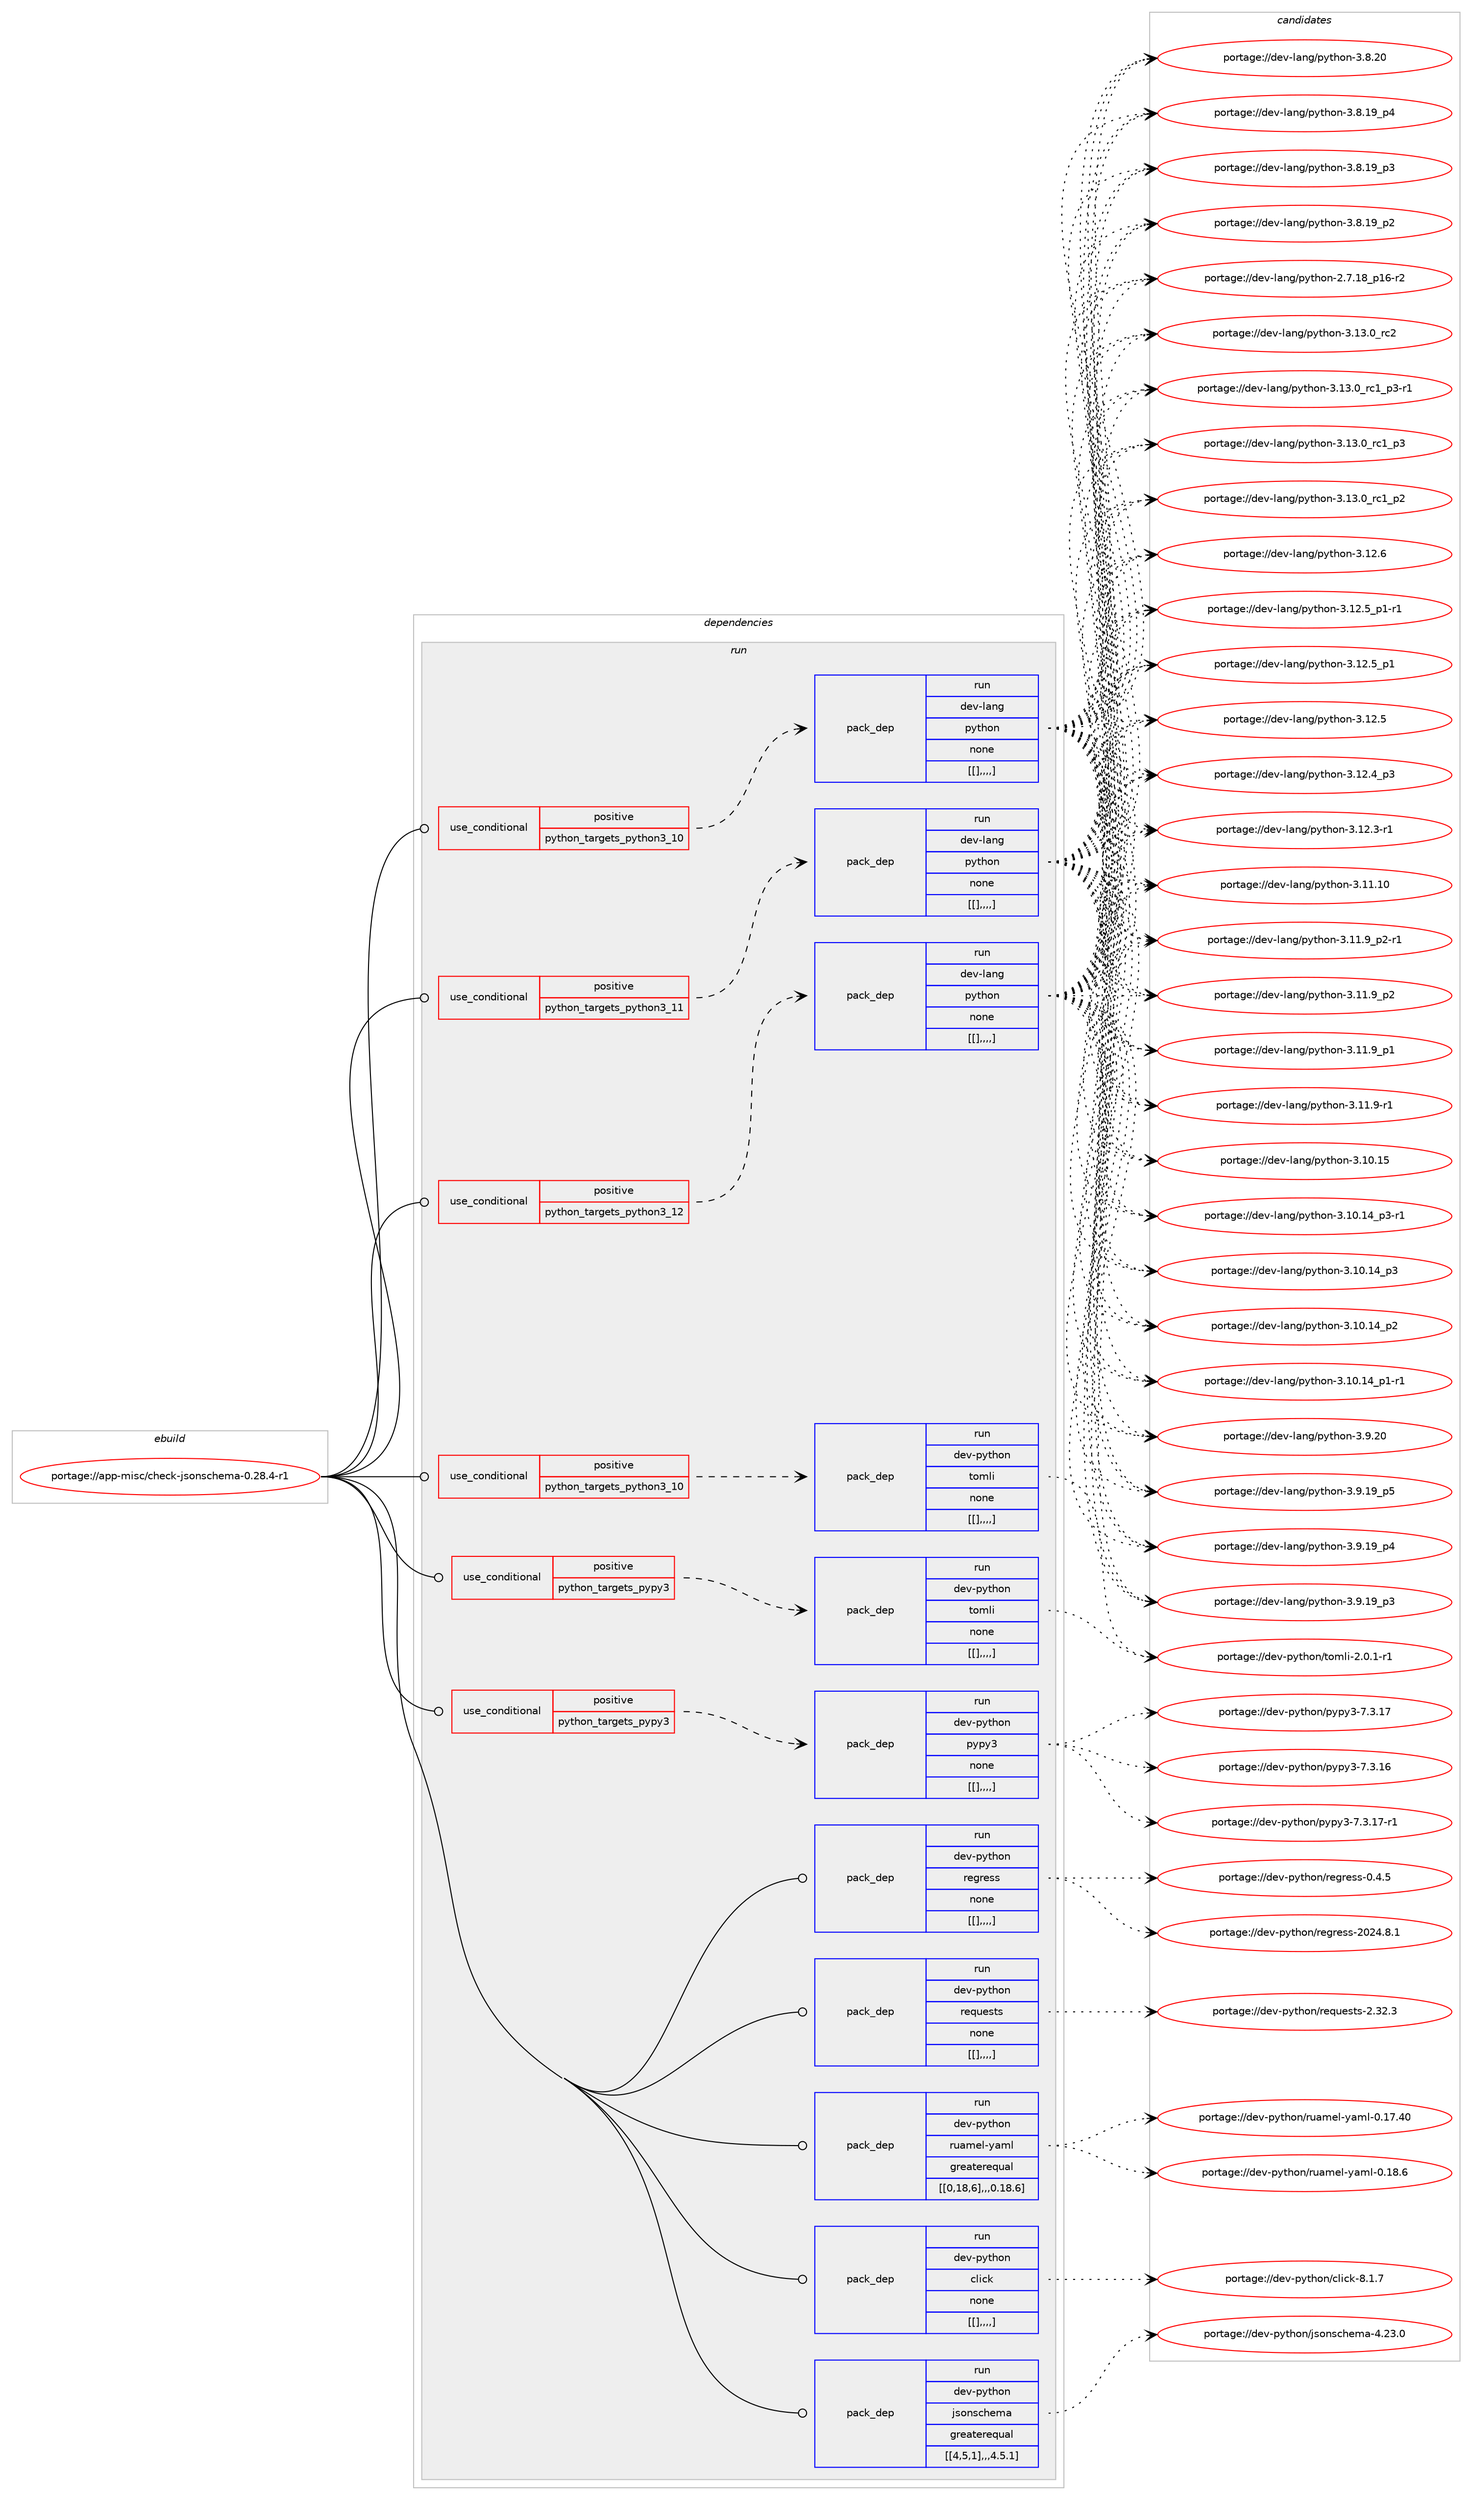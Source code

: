 digraph prolog {

# *************
# Graph options
# *************

newrank=true;
concentrate=true;
compound=true;
graph [rankdir=LR,fontname=Helvetica,fontsize=10,ranksep=1.5];#, ranksep=2.5, nodesep=0.2];
edge  [arrowhead=vee];
node  [fontname=Helvetica,fontsize=10];

# **********
# The ebuild
# **********

subgraph cluster_leftcol {
color=gray;
label=<<i>ebuild</i>>;
id [label="portage://app-misc/check-jsonschema-0.28.4-r1", color=red, width=4, href="../app-misc/check-jsonschema-0.28.4-r1.svg"];
}

# ****************
# The dependencies
# ****************

subgraph cluster_midcol {
color=gray;
label=<<i>dependencies</i>>;
subgraph cluster_compile {
fillcolor="#eeeeee";
style=filled;
label=<<i>compile</i>>;
}
subgraph cluster_compileandrun {
fillcolor="#eeeeee";
style=filled;
label=<<i>compile and run</i>>;
}
subgraph cluster_run {
fillcolor="#eeeeee";
style=filled;
label=<<i>run</i>>;
subgraph cond11782 {
dependency40440 [label=<<TABLE BORDER="0" CELLBORDER="1" CELLSPACING="0" CELLPADDING="4"><TR><TD ROWSPAN="3" CELLPADDING="10">use_conditional</TD></TR><TR><TD>positive</TD></TR><TR><TD>python_targets_pypy3</TD></TR></TABLE>>, shape=none, color=red];
subgraph pack28269 {
dependency40441 [label=<<TABLE BORDER="0" CELLBORDER="1" CELLSPACING="0" CELLPADDING="4" WIDTH="220"><TR><TD ROWSPAN="6" CELLPADDING="30">pack_dep</TD></TR><TR><TD WIDTH="110">run</TD></TR><TR><TD>dev-python</TD></TR><TR><TD>pypy3</TD></TR><TR><TD>none</TD></TR><TR><TD>[[],,,,]</TD></TR></TABLE>>, shape=none, color=blue];
}
dependency40440:e -> dependency40441:w [weight=20,style="dashed",arrowhead="vee"];
}
id:e -> dependency40440:w [weight=20,style="solid",arrowhead="odot"];
subgraph cond11783 {
dependency40442 [label=<<TABLE BORDER="0" CELLBORDER="1" CELLSPACING="0" CELLPADDING="4"><TR><TD ROWSPAN="3" CELLPADDING="10">use_conditional</TD></TR><TR><TD>positive</TD></TR><TR><TD>python_targets_pypy3</TD></TR></TABLE>>, shape=none, color=red];
subgraph pack28270 {
dependency40443 [label=<<TABLE BORDER="0" CELLBORDER="1" CELLSPACING="0" CELLPADDING="4" WIDTH="220"><TR><TD ROWSPAN="6" CELLPADDING="30">pack_dep</TD></TR><TR><TD WIDTH="110">run</TD></TR><TR><TD>dev-python</TD></TR><TR><TD>tomli</TD></TR><TR><TD>none</TD></TR><TR><TD>[[],,,,]</TD></TR></TABLE>>, shape=none, color=blue];
}
dependency40442:e -> dependency40443:w [weight=20,style="dashed",arrowhead="vee"];
}
id:e -> dependency40442:w [weight=20,style="solid",arrowhead="odot"];
subgraph cond11784 {
dependency40444 [label=<<TABLE BORDER="0" CELLBORDER="1" CELLSPACING="0" CELLPADDING="4"><TR><TD ROWSPAN="3" CELLPADDING="10">use_conditional</TD></TR><TR><TD>positive</TD></TR><TR><TD>python_targets_python3_10</TD></TR></TABLE>>, shape=none, color=red];
subgraph pack28271 {
dependency40445 [label=<<TABLE BORDER="0" CELLBORDER="1" CELLSPACING="0" CELLPADDING="4" WIDTH="220"><TR><TD ROWSPAN="6" CELLPADDING="30">pack_dep</TD></TR><TR><TD WIDTH="110">run</TD></TR><TR><TD>dev-lang</TD></TR><TR><TD>python</TD></TR><TR><TD>none</TD></TR><TR><TD>[[],,,,]</TD></TR></TABLE>>, shape=none, color=blue];
}
dependency40444:e -> dependency40445:w [weight=20,style="dashed",arrowhead="vee"];
}
id:e -> dependency40444:w [weight=20,style="solid",arrowhead="odot"];
subgraph cond11785 {
dependency40446 [label=<<TABLE BORDER="0" CELLBORDER="1" CELLSPACING="0" CELLPADDING="4"><TR><TD ROWSPAN="3" CELLPADDING="10">use_conditional</TD></TR><TR><TD>positive</TD></TR><TR><TD>python_targets_python3_10</TD></TR></TABLE>>, shape=none, color=red];
subgraph pack28272 {
dependency40447 [label=<<TABLE BORDER="0" CELLBORDER="1" CELLSPACING="0" CELLPADDING="4" WIDTH="220"><TR><TD ROWSPAN="6" CELLPADDING="30">pack_dep</TD></TR><TR><TD WIDTH="110">run</TD></TR><TR><TD>dev-python</TD></TR><TR><TD>tomli</TD></TR><TR><TD>none</TD></TR><TR><TD>[[],,,,]</TD></TR></TABLE>>, shape=none, color=blue];
}
dependency40446:e -> dependency40447:w [weight=20,style="dashed",arrowhead="vee"];
}
id:e -> dependency40446:w [weight=20,style="solid",arrowhead="odot"];
subgraph cond11786 {
dependency40448 [label=<<TABLE BORDER="0" CELLBORDER="1" CELLSPACING="0" CELLPADDING="4"><TR><TD ROWSPAN="3" CELLPADDING="10">use_conditional</TD></TR><TR><TD>positive</TD></TR><TR><TD>python_targets_python3_11</TD></TR></TABLE>>, shape=none, color=red];
subgraph pack28273 {
dependency40449 [label=<<TABLE BORDER="0" CELLBORDER="1" CELLSPACING="0" CELLPADDING="4" WIDTH="220"><TR><TD ROWSPAN="6" CELLPADDING="30">pack_dep</TD></TR><TR><TD WIDTH="110">run</TD></TR><TR><TD>dev-lang</TD></TR><TR><TD>python</TD></TR><TR><TD>none</TD></TR><TR><TD>[[],,,,]</TD></TR></TABLE>>, shape=none, color=blue];
}
dependency40448:e -> dependency40449:w [weight=20,style="dashed",arrowhead="vee"];
}
id:e -> dependency40448:w [weight=20,style="solid",arrowhead="odot"];
subgraph cond11787 {
dependency40450 [label=<<TABLE BORDER="0" CELLBORDER="1" CELLSPACING="0" CELLPADDING="4"><TR><TD ROWSPAN="3" CELLPADDING="10">use_conditional</TD></TR><TR><TD>positive</TD></TR><TR><TD>python_targets_python3_12</TD></TR></TABLE>>, shape=none, color=red];
subgraph pack28274 {
dependency40451 [label=<<TABLE BORDER="0" CELLBORDER="1" CELLSPACING="0" CELLPADDING="4" WIDTH="220"><TR><TD ROWSPAN="6" CELLPADDING="30">pack_dep</TD></TR><TR><TD WIDTH="110">run</TD></TR><TR><TD>dev-lang</TD></TR><TR><TD>python</TD></TR><TR><TD>none</TD></TR><TR><TD>[[],,,,]</TD></TR></TABLE>>, shape=none, color=blue];
}
dependency40450:e -> dependency40451:w [weight=20,style="dashed",arrowhead="vee"];
}
id:e -> dependency40450:w [weight=20,style="solid",arrowhead="odot"];
subgraph pack28275 {
dependency40452 [label=<<TABLE BORDER="0" CELLBORDER="1" CELLSPACING="0" CELLPADDING="4" WIDTH="220"><TR><TD ROWSPAN="6" CELLPADDING="30">pack_dep</TD></TR><TR><TD WIDTH="110">run</TD></TR><TR><TD>dev-python</TD></TR><TR><TD>click</TD></TR><TR><TD>none</TD></TR><TR><TD>[[],,,,]</TD></TR></TABLE>>, shape=none, color=blue];
}
id:e -> dependency40452:w [weight=20,style="solid",arrowhead="odot"];
subgraph pack28276 {
dependency40453 [label=<<TABLE BORDER="0" CELLBORDER="1" CELLSPACING="0" CELLPADDING="4" WIDTH="220"><TR><TD ROWSPAN="6" CELLPADDING="30">pack_dep</TD></TR><TR><TD WIDTH="110">run</TD></TR><TR><TD>dev-python</TD></TR><TR><TD>jsonschema</TD></TR><TR><TD>greaterequal</TD></TR><TR><TD>[[4,5,1],,,4.5.1]</TD></TR></TABLE>>, shape=none, color=blue];
}
id:e -> dependency40453:w [weight=20,style="solid",arrowhead="odot"];
subgraph pack28277 {
dependency40454 [label=<<TABLE BORDER="0" CELLBORDER="1" CELLSPACING="0" CELLPADDING="4" WIDTH="220"><TR><TD ROWSPAN="6" CELLPADDING="30">pack_dep</TD></TR><TR><TD WIDTH="110">run</TD></TR><TR><TD>dev-python</TD></TR><TR><TD>regress</TD></TR><TR><TD>none</TD></TR><TR><TD>[[],,,,]</TD></TR></TABLE>>, shape=none, color=blue];
}
id:e -> dependency40454:w [weight=20,style="solid",arrowhead="odot"];
subgraph pack28278 {
dependency40455 [label=<<TABLE BORDER="0" CELLBORDER="1" CELLSPACING="0" CELLPADDING="4" WIDTH="220"><TR><TD ROWSPAN="6" CELLPADDING="30">pack_dep</TD></TR><TR><TD WIDTH="110">run</TD></TR><TR><TD>dev-python</TD></TR><TR><TD>requests</TD></TR><TR><TD>none</TD></TR><TR><TD>[[],,,,]</TD></TR></TABLE>>, shape=none, color=blue];
}
id:e -> dependency40455:w [weight=20,style="solid",arrowhead="odot"];
subgraph pack28279 {
dependency40456 [label=<<TABLE BORDER="0" CELLBORDER="1" CELLSPACING="0" CELLPADDING="4" WIDTH="220"><TR><TD ROWSPAN="6" CELLPADDING="30">pack_dep</TD></TR><TR><TD WIDTH="110">run</TD></TR><TR><TD>dev-python</TD></TR><TR><TD>ruamel-yaml</TD></TR><TR><TD>greaterequal</TD></TR><TR><TD>[[0,18,6],,,0.18.6]</TD></TR></TABLE>>, shape=none, color=blue];
}
id:e -> dependency40456:w [weight=20,style="solid",arrowhead="odot"];
}
}

# **************
# The candidates
# **************

subgraph cluster_choices {
rank=same;
color=gray;
label=<<i>candidates</i>>;

subgraph choice28269 {
color=black;
nodesep=1;
choice100101118451121211161041111104711212111212151455546514649554511449 [label="portage://dev-python/pypy3-7.3.17-r1", color=red, width=4,href="../dev-python/pypy3-7.3.17-r1.svg"];
choice10010111845112121116104111110471121211121215145554651464955 [label="portage://dev-python/pypy3-7.3.17", color=red, width=4,href="../dev-python/pypy3-7.3.17.svg"];
choice10010111845112121116104111110471121211121215145554651464954 [label="portage://dev-python/pypy3-7.3.16", color=red, width=4,href="../dev-python/pypy3-7.3.16.svg"];
dependency40441:e -> choice100101118451121211161041111104711212111212151455546514649554511449:w [style=dotted,weight="100"];
dependency40441:e -> choice10010111845112121116104111110471121211121215145554651464955:w [style=dotted,weight="100"];
dependency40441:e -> choice10010111845112121116104111110471121211121215145554651464954:w [style=dotted,weight="100"];
}
subgraph choice28270 {
color=black;
nodesep=1;
choice10010111845112121116104111110471161111091081054550464846494511449 [label="portage://dev-python/tomli-2.0.1-r1", color=red, width=4,href="../dev-python/tomli-2.0.1-r1.svg"];
dependency40443:e -> choice10010111845112121116104111110471161111091081054550464846494511449:w [style=dotted,weight="100"];
}
subgraph choice28271 {
color=black;
nodesep=1;
choice10010111845108971101034711212111610411111045514649514648951149950 [label="portage://dev-lang/python-3.13.0_rc2", color=red, width=4,href="../dev-lang/python-3.13.0_rc2.svg"];
choice1001011184510897110103471121211161041111104551464951464895114994995112514511449 [label="portage://dev-lang/python-3.13.0_rc1_p3-r1", color=red, width=4,href="../dev-lang/python-3.13.0_rc1_p3-r1.svg"];
choice100101118451089711010347112121116104111110455146495146489511499499511251 [label="portage://dev-lang/python-3.13.0_rc1_p3", color=red, width=4,href="../dev-lang/python-3.13.0_rc1_p3.svg"];
choice100101118451089711010347112121116104111110455146495146489511499499511250 [label="portage://dev-lang/python-3.13.0_rc1_p2", color=red, width=4,href="../dev-lang/python-3.13.0_rc1_p2.svg"];
choice10010111845108971101034711212111610411111045514649504654 [label="portage://dev-lang/python-3.12.6", color=red, width=4,href="../dev-lang/python-3.12.6.svg"];
choice1001011184510897110103471121211161041111104551464950465395112494511449 [label="portage://dev-lang/python-3.12.5_p1-r1", color=red, width=4,href="../dev-lang/python-3.12.5_p1-r1.svg"];
choice100101118451089711010347112121116104111110455146495046539511249 [label="portage://dev-lang/python-3.12.5_p1", color=red, width=4,href="../dev-lang/python-3.12.5_p1.svg"];
choice10010111845108971101034711212111610411111045514649504653 [label="portage://dev-lang/python-3.12.5", color=red, width=4,href="../dev-lang/python-3.12.5.svg"];
choice100101118451089711010347112121116104111110455146495046529511251 [label="portage://dev-lang/python-3.12.4_p3", color=red, width=4,href="../dev-lang/python-3.12.4_p3.svg"];
choice100101118451089711010347112121116104111110455146495046514511449 [label="portage://dev-lang/python-3.12.3-r1", color=red, width=4,href="../dev-lang/python-3.12.3-r1.svg"];
choice1001011184510897110103471121211161041111104551464949464948 [label="portage://dev-lang/python-3.11.10", color=red, width=4,href="../dev-lang/python-3.11.10.svg"];
choice1001011184510897110103471121211161041111104551464949465795112504511449 [label="portage://dev-lang/python-3.11.9_p2-r1", color=red, width=4,href="../dev-lang/python-3.11.9_p2-r1.svg"];
choice100101118451089711010347112121116104111110455146494946579511250 [label="portage://dev-lang/python-3.11.9_p2", color=red, width=4,href="../dev-lang/python-3.11.9_p2.svg"];
choice100101118451089711010347112121116104111110455146494946579511249 [label="portage://dev-lang/python-3.11.9_p1", color=red, width=4,href="../dev-lang/python-3.11.9_p1.svg"];
choice100101118451089711010347112121116104111110455146494946574511449 [label="portage://dev-lang/python-3.11.9-r1", color=red, width=4,href="../dev-lang/python-3.11.9-r1.svg"];
choice1001011184510897110103471121211161041111104551464948464953 [label="portage://dev-lang/python-3.10.15", color=red, width=4,href="../dev-lang/python-3.10.15.svg"];
choice100101118451089711010347112121116104111110455146494846495295112514511449 [label="portage://dev-lang/python-3.10.14_p3-r1", color=red, width=4,href="../dev-lang/python-3.10.14_p3-r1.svg"];
choice10010111845108971101034711212111610411111045514649484649529511251 [label="portage://dev-lang/python-3.10.14_p3", color=red, width=4,href="../dev-lang/python-3.10.14_p3.svg"];
choice10010111845108971101034711212111610411111045514649484649529511250 [label="portage://dev-lang/python-3.10.14_p2", color=red, width=4,href="../dev-lang/python-3.10.14_p2.svg"];
choice100101118451089711010347112121116104111110455146494846495295112494511449 [label="portage://dev-lang/python-3.10.14_p1-r1", color=red, width=4,href="../dev-lang/python-3.10.14_p1-r1.svg"];
choice10010111845108971101034711212111610411111045514657465048 [label="portage://dev-lang/python-3.9.20", color=red, width=4,href="../dev-lang/python-3.9.20.svg"];
choice100101118451089711010347112121116104111110455146574649579511253 [label="portage://dev-lang/python-3.9.19_p5", color=red, width=4,href="../dev-lang/python-3.9.19_p5.svg"];
choice100101118451089711010347112121116104111110455146574649579511252 [label="portage://dev-lang/python-3.9.19_p4", color=red, width=4,href="../dev-lang/python-3.9.19_p4.svg"];
choice100101118451089711010347112121116104111110455146574649579511251 [label="portage://dev-lang/python-3.9.19_p3", color=red, width=4,href="../dev-lang/python-3.9.19_p3.svg"];
choice10010111845108971101034711212111610411111045514656465048 [label="portage://dev-lang/python-3.8.20", color=red, width=4,href="../dev-lang/python-3.8.20.svg"];
choice100101118451089711010347112121116104111110455146564649579511252 [label="portage://dev-lang/python-3.8.19_p4", color=red, width=4,href="../dev-lang/python-3.8.19_p4.svg"];
choice100101118451089711010347112121116104111110455146564649579511251 [label="portage://dev-lang/python-3.8.19_p3", color=red, width=4,href="../dev-lang/python-3.8.19_p3.svg"];
choice100101118451089711010347112121116104111110455146564649579511250 [label="portage://dev-lang/python-3.8.19_p2", color=red, width=4,href="../dev-lang/python-3.8.19_p2.svg"];
choice100101118451089711010347112121116104111110455046554649569511249544511450 [label="portage://dev-lang/python-2.7.18_p16-r2", color=red, width=4,href="../dev-lang/python-2.7.18_p16-r2.svg"];
dependency40445:e -> choice10010111845108971101034711212111610411111045514649514648951149950:w [style=dotted,weight="100"];
dependency40445:e -> choice1001011184510897110103471121211161041111104551464951464895114994995112514511449:w [style=dotted,weight="100"];
dependency40445:e -> choice100101118451089711010347112121116104111110455146495146489511499499511251:w [style=dotted,weight="100"];
dependency40445:e -> choice100101118451089711010347112121116104111110455146495146489511499499511250:w [style=dotted,weight="100"];
dependency40445:e -> choice10010111845108971101034711212111610411111045514649504654:w [style=dotted,weight="100"];
dependency40445:e -> choice1001011184510897110103471121211161041111104551464950465395112494511449:w [style=dotted,weight="100"];
dependency40445:e -> choice100101118451089711010347112121116104111110455146495046539511249:w [style=dotted,weight="100"];
dependency40445:e -> choice10010111845108971101034711212111610411111045514649504653:w [style=dotted,weight="100"];
dependency40445:e -> choice100101118451089711010347112121116104111110455146495046529511251:w [style=dotted,weight="100"];
dependency40445:e -> choice100101118451089711010347112121116104111110455146495046514511449:w [style=dotted,weight="100"];
dependency40445:e -> choice1001011184510897110103471121211161041111104551464949464948:w [style=dotted,weight="100"];
dependency40445:e -> choice1001011184510897110103471121211161041111104551464949465795112504511449:w [style=dotted,weight="100"];
dependency40445:e -> choice100101118451089711010347112121116104111110455146494946579511250:w [style=dotted,weight="100"];
dependency40445:e -> choice100101118451089711010347112121116104111110455146494946579511249:w [style=dotted,weight="100"];
dependency40445:e -> choice100101118451089711010347112121116104111110455146494946574511449:w [style=dotted,weight="100"];
dependency40445:e -> choice1001011184510897110103471121211161041111104551464948464953:w [style=dotted,weight="100"];
dependency40445:e -> choice100101118451089711010347112121116104111110455146494846495295112514511449:w [style=dotted,weight="100"];
dependency40445:e -> choice10010111845108971101034711212111610411111045514649484649529511251:w [style=dotted,weight="100"];
dependency40445:e -> choice10010111845108971101034711212111610411111045514649484649529511250:w [style=dotted,weight="100"];
dependency40445:e -> choice100101118451089711010347112121116104111110455146494846495295112494511449:w [style=dotted,weight="100"];
dependency40445:e -> choice10010111845108971101034711212111610411111045514657465048:w [style=dotted,weight="100"];
dependency40445:e -> choice100101118451089711010347112121116104111110455146574649579511253:w [style=dotted,weight="100"];
dependency40445:e -> choice100101118451089711010347112121116104111110455146574649579511252:w [style=dotted,weight="100"];
dependency40445:e -> choice100101118451089711010347112121116104111110455146574649579511251:w [style=dotted,weight="100"];
dependency40445:e -> choice10010111845108971101034711212111610411111045514656465048:w [style=dotted,weight="100"];
dependency40445:e -> choice100101118451089711010347112121116104111110455146564649579511252:w [style=dotted,weight="100"];
dependency40445:e -> choice100101118451089711010347112121116104111110455146564649579511251:w [style=dotted,weight="100"];
dependency40445:e -> choice100101118451089711010347112121116104111110455146564649579511250:w [style=dotted,weight="100"];
dependency40445:e -> choice100101118451089711010347112121116104111110455046554649569511249544511450:w [style=dotted,weight="100"];
}
subgraph choice28272 {
color=black;
nodesep=1;
choice10010111845112121116104111110471161111091081054550464846494511449 [label="portage://dev-python/tomli-2.0.1-r1", color=red, width=4,href="../dev-python/tomli-2.0.1-r1.svg"];
dependency40447:e -> choice10010111845112121116104111110471161111091081054550464846494511449:w [style=dotted,weight="100"];
}
subgraph choice28273 {
color=black;
nodesep=1;
choice10010111845108971101034711212111610411111045514649514648951149950 [label="portage://dev-lang/python-3.13.0_rc2", color=red, width=4,href="../dev-lang/python-3.13.0_rc2.svg"];
choice1001011184510897110103471121211161041111104551464951464895114994995112514511449 [label="portage://dev-lang/python-3.13.0_rc1_p3-r1", color=red, width=4,href="../dev-lang/python-3.13.0_rc1_p3-r1.svg"];
choice100101118451089711010347112121116104111110455146495146489511499499511251 [label="portage://dev-lang/python-3.13.0_rc1_p3", color=red, width=4,href="../dev-lang/python-3.13.0_rc1_p3.svg"];
choice100101118451089711010347112121116104111110455146495146489511499499511250 [label="portage://dev-lang/python-3.13.0_rc1_p2", color=red, width=4,href="../dev-lang/python-3.13.0_rc1_p2.svg"];
choice10010111845108971101034711212111610411111045514649504654 [label="portage://dev-lang/python-3.12.6", color=red, width=4,href="../dev-lang/python-3.12.6.svg"];
choice1001011184510897110103471121211161041111104551464950465395112494511449 [label="portage://dev-lang/python-3.12.5_p1-r1", color=red, width=4,href="../dev-lang/python-3.12.5_p1-r1.svg"];
choice100101118451089711010347112121116104111110455146495046539511249 [label="portage://dev-lang/python-3.12.5_p1", color=red, width=4,href="../dev-lang/python-3.12.5_p1.svg"];
choice10010111845108971101034711212111610411111045514649504653 [label="portage://dev-lang/python-3.12.5", color=red, width=4,href="../dev-lang/python-3.12.5.svg"];
choice100101118451089711010347112121116104111110455146495046529511251 [label="portage://dev-lang/python-3.12.4_p3", color=red, width=4,href="../dev-lang/python-3.12.4_p3.svg"];
choice100101118451089711010347112121116104111110455146495046514511449 [label="portage://dev-lang/python-3.12.3-r1", color=red, width=4,href="../dev-lang/python-3.12.3-r1.svg"];
choice1001011184510897110103471121211161041111104551464949464948 [label="portage://dev-lang/python-3.11.10", color=red, width=4,href="../dev-lang/python-3.11.10.svg"];
choice1001011184510897110103471121211161041111104551464949465795112504511449 [label="portage://dev-lang/python-3.11.9_p2-r1", color=red, width=4,href="../dev-lang/python-3.11.9_p2-r1.svg"];
choice100101118451089711010347112121116104111110455146494946579511250 [label="portage://dev-lang/python-3.11.9_p2", color=red, width=4,href="../dev-lang/python-3.11.9_p2.svg"];
choice100101118451089711010347112121116104111110455146494946579511249 [label="portage://dev-lang/python-3.11.9_p1", color=red, width=4,href="../dev-lang/python-3.11.9_p1.svg"];
choice100101118451089711010347112121116104111110455146494946574511449 [label="portage://dev-lang/python-3.11.9-r1", color=red, width=4,href="../dev-lang/python-3.11.9-r1.svg"];
choice1001011184510897110103471121211161041111104551464948464953 [label="portage://dev-lang/python-3.10.15", color=red, width=4,href="../dev-lang/python-3.10.15.svg"];
choice100101118451089711010347112121116104111110455146494846495295112514511449 [label="portage://dev-lang/python-3.10.14_p3-r1", color=red, width=4,href="../dev-lang/python-3.10.14_p3-r1.svg"];
choice10010111845108971101034711212111610411111045514649484649529511251 [label="portage://dev-lang/python-3.10.14_p3", color=red, width=4,href="../dev-lang/python-3.10.14_p3.svg"];
choice10010111845108971101034711212111610411111045514649484649529511250 [label="portage://dev-lang/python-3.10.14_p2", color=red, width=4,href="../dev-lang/python-3.10.14_p2.svg"];
choice100101118451089711010347112121116104111110455146494846495295112494511449 [label="portage://dev-lang/python-3.10.14_p1-r1", color=red, width=4,href="../dev-lang/python-3.10.14_p1-r1.svg"];
choice10010111845108971101034711212111610411111045514657465048 [label="portage://dev-lang/python-3.9.20", color=red, width=4,href="../dev-lang/python-3.9.20.svg"];
choice100101118451089711010347112121116104111110455146574649579511253 [label="portage://dev-lang/python-3.9.19_p5", color=red, width=4,href="../dev-lang/python-3.9.19_p5.svg"];
choice100101118451089711010347112121116104111110455146574649579511252 [label="portage://dev-lang/python-3.9.19_p4", color=red, width=4,href="../dev-lang/python-3.9.19_p4.svg"];
choice100101118451089711010347112121116104111110455146574649579511251 [label="portage://dev-lang/python-3.9.19_p3", color=red, width=4,href="../dev-lang/python-3.9.19_p3.svg"];
choice10010111845108971101034711212111610411111045514656465048 [label="portage://dev-lang/python-3.8.20", color=red, width=4,href="../dev-lang/python-3.8.20.svg"];
choice100101118451089711010347112121116104111110455146564649579511252 [label="portage://dev-lang/python-3.8.19_p4", color=red, width=4,href="../dev-lang/python-3.8.19_p4.svg"];
choice100101118451089711010347112121116104111110455146564649579511251 [label="portage://dev-lang/python-3.8.19_p3", color=red, width=4,href="../dev-lang/python-3.8.19_p3.svg"];
choice100101118451089711010347112121116104111110455146564649579511250 [label="portage://dev-lang/python-3.8.19_p2", color=red, width=4,href="../dev-lang/python-3.8.19_p2.svg"];
choice100101118451089711010347112121116104111110455046554649569511249544511450 [label="portage://dev-lang/python-2.7.18_p16-r2", color=red, width=4,href="../dev-lang/python-2.7.18_p16-r2.svg"];
dependency40449:e -> choice10010111845108971101034711212111610411111045514649514648951149950:w [style=dotted,weight="100"];
dependency40449:e -> choice1001011184510897110103471121211161041111104551464951464895114994995112514511449:w [style=dotted,weight="100"];
dependency40449:e -> choice100101118451089711010347112121116104111110455146495146489511499499511251:w [style=dotted,weight="100"];
dependency40449:e -> choice100101118451089711010347112121116104111110455146495146489511499499511250:w [style=dotted,weight="100"];
dependency40449:e -> choice10010111845108971101034711212111610411111045514649504654:w [style=dotted,weight="100"];
dependency40449:e -> choice1001011184510897110103471121211161041111104551464950465395112494511449:w [style=dotted,weight="100"];
dependency40449:e -> choice100101118451089711010347112121116104111110455146495046539511249:w [style=dotted,weight="100"];
dependency40449:e -> choice10010111845108971101034711212111610411111045514649504653:w [style=dotted,weight="100"];
dependency40449:e -> choice100101118451089711010347112121116104111110455146495046529511251:w [style=dotted,weight="100"];
dependency40449:e -> choice100101118451089711010347112121116104111110455146495046514511449:w [style=dotted,weight="100"];
dependency40449:e -> choice1001011184510897110103471121211161041111104551464949464948:w [style=dotted,weight="100"];
dependency40449:e -> choice1001011184510897110103471121211161041111104551464949465795112504511449:w [style=dotted,weight="100"];
dependency40449:e -> choice100101118451089711010347112121116104111110455146494946579511250:w [style=dotted,weight="100"];
dependency40449:e -> choice100101118451089711010347112121116104111110455146494946579511249:w [style=dotted,weight="100"];
dependency40449:e -> choice100101118451089711010347112121116104111110455146494946574511449:w [style=dotted,weight="100"];
dependency40449:e -> choice1001011184510897110103471121211161041111104551464948464953:w [style=dotted,weight="100"];
dependency40449:e -> choice100101118451089711010347112121116104111110455146494846495295112514511449:w [style=dotted,weight="100"];
dependency40449:e -> choice10010111845108971101034711212111610411111045514649484649529511251:w [style=dotted,weight="100"];
dependency40449:e -> choice10010111845108971101034711212111610411111045514649484649529511250:w [style=dotted,weight="100"];
dependency40449:e -> choice100101118451089711010347112121116104111110455146494846495295112494511449:w [style=dotted,weight="100"];
dependency40449:e -> choice10010111845108971101034711212111610411111045514657465048:w [style=dotted,weight="100"];
dependency40449:e -> choice100101118451089711010347112121116104111110455146574649579511253:w [style=dotted,weight="100"];
dependency40449:e -> choice100101118451089711010347112121116104111110455146574649579511252:w [style=dotted,weight="100"];
dependency40449:e -> choice100101118451089711010347112121116104111110455146574649579511251:w [style=dotted,weight="100"];
dependency40449:e -> choice10010111845108971101034711212111610411111045514656465048:w [style=dotted,weight="100"];
dependency40449:e -> choice100101118451089711010347112121116104111110455146564649579511252:w [style=dotted,weight="100"];
dependency40449:e -> choice100101118451089711010347112121116104111110455146564649579511251:w [style=dotted,weight="100"];
dependency40449:e -> choice100101118451089711010347112121116104111110455146564649579511250:w [style=dotted,weight="100"];
dependency40449:e -> choice100101118451089711010347112121116104111110455046554649569511249544511450:w [style=dotted,weight="100"];
}
subgraph choice28274 {
color=black;
nodesep=1;
choice10010111845108971101034711212111610411111045514649514648951149950 [label="portage://dev-lang/python-3.13.0_rc2", color=red, width=4,href="../dev-lang/python-3.13.0_rc2.svg"];
choice1001011184510897110103471121211161041111104551464951464895114994995112514511449 [label="portage://dev-lang/python-3.13.0_rc1_p3-r1", color=red, width=4,href="../dev-lang/python-3.13.0_rc1_p3-r1.svg"];
choice100101118451089711010347112121116104111110455146495146489511499499511251 [label="portage://dev-lang/python-3.13.0_rc1_p3", color=red, width=4,href="../dev-lang/python-3.13.0_rc1_p3.svg"];
choice100101118451089711010347112121116104111110455146495146489511499499511250 [label="portage://dev-lang/python-3.13.0_rc1_p2", color=red, width=4,href="../dev-lang/python-3.13.0_rc1_p2.svg"];
choice10010111845108971101034711212111610411111045514649504654 [label="portage://dev-lang/python-3.12.6", color=red, width=4,href="../dev-lang/python-3.12.6.svg"];
choice1001011184510897110103471121211161041111104551464950465395112494511449 [label="portage://dev-lang/python-3.12.5_p1-r1", color=red, width=4,href="../dev-lang/python-3.12.5_p1-r1.svg"];
choice100101118451089711010347112121116104111110455146495046539511249 [label="portage://dev-lang/python-3.12.5_p1", color=red, width=4,href="../dev-lang/python-3.12.5_p1.svg"];
choice10010111845108971101034711212111610411111045514649504653 [label="portage://dev-lang/python-3.12.5", color=red, width=4,href="../dev-lang/python-3.12.5.svg"];
choice100101118451089711010347112121116104111110455146495046529511251 [label="portage://dev-lang/python-3.12.4_p3", color=red, width=4,href="../dev-lang/python-3.12.4_p3.svg"];
choice100101118451089711010347112121116104111110455146495046514511449 [label="portage://dev-lang/python-3.12.3-r1", color=red, width=4,href="../dev-lang/python-3.12.3-r1.svg"];
choice1001011184510897110103471121211161041111104551464949464948 [label="portage://dev-lang/python-3.11.10", color=red, width=4,href="../dev-lang/python-3.11.10.svg"];
choice1001011184510897110103471121211161041111104551464949465795112504511449 [label="portage://dev-lang/python-3.11.9_p2-r1", color=red, width=4,href="../dev-lang/python-3.11.9_p2-r1.svg"];
choice100101118451089711010347112121116104111110455146494946579511250 [label="portage://dev-lang/python-3.11.9_p2", color=red, width=4,href="../dev-lang/python-3.11.9_p2.svg"];
choice100101118451089711010347112121116104111110455146494946579511249 [label="portage://dev-lang/python-3.11.9_p1", color=red, width=4,href="../dev-lang/python-3.11.9_p1.svg"];
choice100101118451089711010347112121116104111110455146494946574511449 [label="portage://dev-lang/python-3.11.9-r1", color=red, width=4,href="../dev-lang/python-3.11.9-r1.svg"];
choice1001011184510897110103471121211161041111104551464948464953 [label="portage://dev-lang/python-3.10.15", color=red, width=4,href="../dev-lang/python-3.10.15.svg"];
choice100101118451089711010347112121116104111110455146494846495295112514511449 [label="portage://dev-lang/python-3.10.14_p3-r1", color=red, width=4,href="../dev-lang/python-3.10.14_p3-r1.svg"];
choice10010111845108971101034711212111610411111045514649484649529511251 [label="portage://dev-lang/python-3.10.14_p3", color=red, width=4,href="../dev-lang/python-3.10.14_p3.svg"];
choice10010111845108971101034711212111610411111045514649484649529511250 [label="portage://dev-lang/python-3.10.14_p2", color=red, width=4,href="../dev-lang/python-3.10.14_p2.svg"];
choice100101118451089711010347112121116104111110455146494846495295112494511449 [label="portage://dev-lang/python-3.10.14_p1-r1", color=red, width=4,href="../dev-lang/python-3.10.14_p1-r1.svg"];
choice10010111845108971101034711212111610411111045514657465048 [label="portage://dev-lang/python-3.9.20", color=red, width=4,href="../dev-lang/python-3.9.20.svg"];
choice100101118451089711010347112121116104111110455146574649579511253 [label="portage://dev-lang/python-3.9.19_p5", color=red, width=4,href="../dev-lang/python-3.9.19_p5.svg"];
choice100101118451089711010347112121116104111110455146574649579511252 [label="portage://dev-lang/python-3.9.19_p4", color=red, width=4,href="../dev-lang/python-3.9.19_p4.svg"];
choice100101118451089711010347112121116104111110455146574649579511251 [label="portage://dev-lang/python-3.9.19_p3", color=red, width=4,href="../dev-lang/python-3.9.19_p3.svg"];
choice10010111845108971101034711212111610411111045514656465048 [label="portage://dev-lang/python-3.8.20", color=red, width=4,href="../dev-lang/python-3.8.20.svg"];
choice100101118451089711010347112121116104111110455146564649579511252 [label="portage://dev-lang/python-3.8.19_p4", color=red, width=4,href="../dev-lang/python-3.8.19_p4.svg"];
choice100101118451089711010347112121116104111110455146564649579511251 [label="portage://dev-lang/python-3.8.19_p3", color=red, width=4,href="../dev-lang/python-3.8.19_p3.svg"];
choice100101118451089711010347112121116104111110455146564649579511250 [label="portage://dev-lang/python-3.8.19_p2", color=red, width=4,href="../dev-lang/python-3.8.19_p2.svg"];
choice100101118451089711010347112121116104111110455046554649569511249544511450 [label="portage://dev-lang/python-2.7.18_p16-r2", color=red, width=4,href="../dev-lang/python-2.7.18_p16-r2.svg"];
dependency40451:e -> choice10010111845108971101034711212111610411111045514649514648951149950:w [style=dotted,weight="100"];
dependency40451:e -> choice1001011184510897110103471121211161041111104551464951464895114994995112514511449:w [style=dotted,weight="100"];
dependency40451:e -> choice100101118451089711010347112121116104111110455146495146489511499499511251:w [style=dotted,weight="100"];
dependency40451:e -> choice100101118451089711010347112121116104111110455146495146489511499499511250:w [style=dotted,weight="100"];
dependency40451:e -> choice10010111845108971101034711212111610411111045514649504654:w [style=dotted,weight="100"];
dependency40451:e -> choice1001011184510897110103471121211161041111104551464950465395112494511449:w [style=dotted,weight="100"];
dependency40451:e -> choice100101118451089711010347112121116104111110455146495046539511249:w [style=dotted,weight="100"];
dependency40451:e -> choice10010111845108971101034711212111610411111045514649504653:w [style=dotted,weight="100"];
dependency40451:e -> choice100101118451089711010347112121116104111110455146495046529511251:w [style=dotted,weight="100"];
dependency40451:e -> choice100101118451089711010347112121116104111110455146495046514511449:w [style=dotted,weight="100"];
dependency40451:e -> choice1001011184510897110103471121211161041111104551464949464948:w [style=dotted,weight="100"];
dependency40451:e -> choice1001011184510897110103471121211161041111104551464949465795112504511449:w [style=dotted,weight="100"];
dependency40451:e -> choice100101118451089711010347112121116104111110455146494946579511250:w [style=dotted,weight="100"];
dependency40451:e -> choice100101118451089711010347112121116104111110455146494946579511249:w [style=dotted,weight="100"];
dependency40451:e -> choice100101118451089711010347112121116104111110455146494946574511449:w [style=dotted,weight="100"];
dependency40451:e -> choice1001011184510897110103471121211161041111104551464948464953:w [style=dotted,weight="100"];
dependency40451:e -> choice100101118451089711010347112121116104111110455146494846495295112514511449:w [style=dotted,weight="100"];
dependency40451:e -> choice10010111845108971101034711212111610411111045514649484649529511251:w [style=dotted,weight="100"];
dependency40451:e -> choice10010111845108971101034711212111610411111045514649484649529511250:w [style=dotted,weight="100"];
dependency40451:e -> choice100101118451089711010347112121116104111110455146494846495295112494511449:w [style=dotted,weight="100"];
dependency40451:e -> choice10010111845108971101034711212111610411111045514657465048:w [style=dotted,weight="100"];
dependency40451:e -> choice100101118451089711010347112121116104111110455146574649579511253:w [style=dotted,weight="100"];
dependency40451:e -> choice100101118451089711010347112121116104111110455146574649579511252:w [style=dotted,weight="100"];
dependency40451:e -> choice100101118451089711010347112121116104111110455146574649579511251:w [style=dotted,weight="100"];
dependency40451:e -> choice10010111845108971101034711212111610411111045514656465048:w [style=dotted,weight="100"];
dependency40451:e -> choice100101118451089711010347112121116104111110455146564649579511252:w [style=dotted,weight="100"];
dependency40451:e -> choice100101118451089711010347112121116104111110455146564649579511251:w [style=dotted,weight="100"];
dependency40451:e -> choice100101118451089711010347112121116104111110455146564649579511250:w [style=dotted,weight="100"];
dependency40451:e -> choice100101118451089711010347112121116104111110455046554649569511249544511450:w [style=dotted,weight="100"];
}
subgraph choice28275 {
color=black;
nodesep=1;
choice10010111845112121116104111110479910810599107455646494655 [label="portage://dev-python/click-8.1.7", color=red, width=4,href="../dev-python/click-8.1.7.svg"];
dependency40452:e -> choice10010111845112121116104111110479910810599107455646494655:w [style=dotted,weight="100"];
}
subgraph choice28276 {
color=black;
nodesep=1;
choice1001011184511212111610411111047106115111110115991041011099745524650514648 [label="portage://dev-python/jsonschema-4.23.0", color=red, width=4,href="../dev-python/jsonschema-4.23.0.svg"];
dependency40453:e -> choice1001011184511212111610411111047106115111110115991041011099745524650514648:w [style=dotted,weight="100"];
}
subgraph choice28277 {
color=black;
nodesep=1;
choice1001011184511212111610411111047114101103114101115115455048505246564649 [label="portage://dev-python/regress-2024.8.1", color=red, width=4,href="../dev-python/regress-2024.8.1.svg"];
choice1001011184511212111610411111047114101103114101115115454846524653 [label="portage://dev-python/regress-0.4.5", color=red, width=4,href="../dev-python/regress-0.4.5.svg"];
dependency40454:e -> choice1001011184511212111610411111047114101103114101115115455048505246564649:w [style=dotted,weight="100"];
dependency40454:e -> choice1001011184511212111610411111047114101103114101115115454846524653:w [style=dotted,weight="100"];
}
subgraph choice28278 {
color=black;
nodesep=1;
choice100101118451121211161041111104711410111311710111511611545504651504651 [label="portage://dev-python/requests-2.32.3", color=red, width=4,href="../dev-python/requests-2.32.3.svg"];
dependency40455:e -> choice100101118451121211161041111104711410111311710111511611545504651504651:w [style=dotted,weight="100"];
}
subgraph choice28279 {
color=black;
nodesep=1;
choice100101118451121211161041111104711411797109101108451219710910845484649564654 [label="portage://dev-python/ruamel-yaml-0.18.6", color=red, width=4,href="../dev-python/ruamel-yaml-0.18.6.svg"];
choice10010111845112121116104111110471141179710910110845121971091084548464955465248 [label="portage://dev-python/ruamel-yaml-0.17.40", color=red, width=4,href="../dev-python/ruamel-yaml-0.17.40.svg"];
dependency40456:e -> choice100101118451121211161041111104711411797109101108451219710910845484649564654:w [style=dotted,weight="100"];
dependency40456:e -> choice10010111845112121116104111110471141179710910110845121971091084548464955465248:w [style=dotted,weight="100"];
}
}

}
